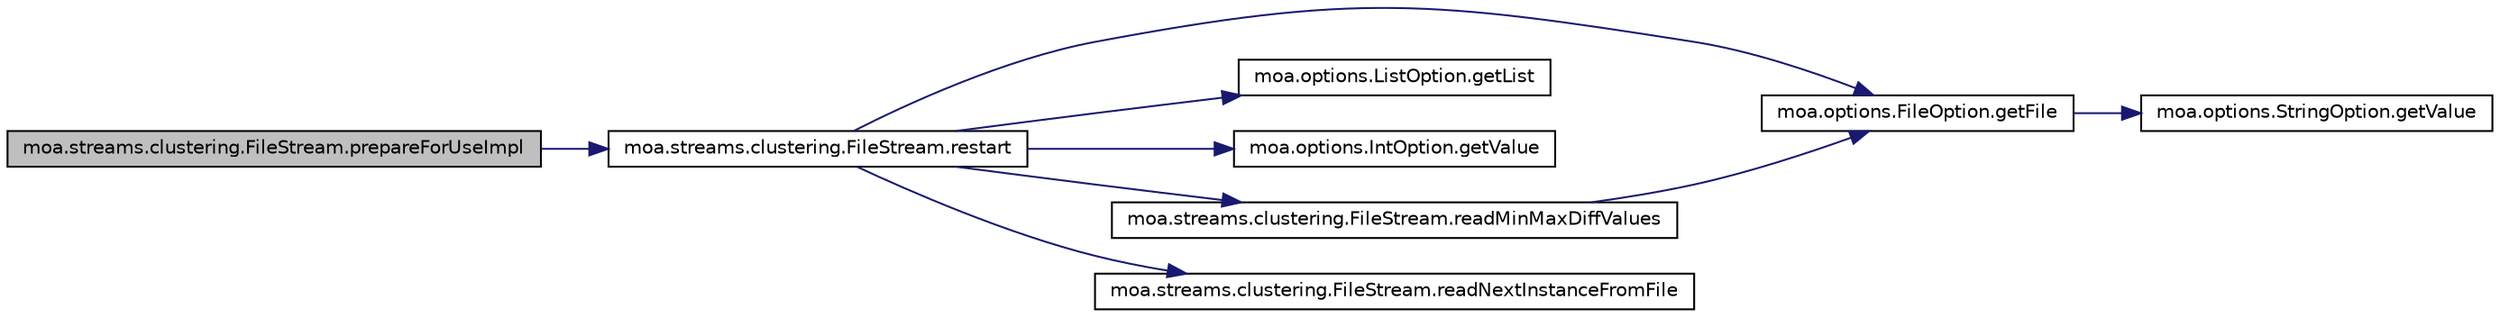 digraph G
{
  edge [fontname="Helvetica",fontsize="10",labelfontname="Helvetica",labelfontsize="10"];
  node [fontname="Helvetica",fontsize="10",shape=record];
  rankdir=LR;
  Node1 [label="moa.streams.clustering.FileStream.prepareForUseImpl",height=0.2,width=0.4,color="black", fillcolor="grey75", style="filled" fontcolor="black"];
  Node1 -> Node2 [color="midnightblue",fontsize="10",style="solid",fontname="Helvetica"];
  Node2 [label="moa.streams.clustering.FileStream.restart",height=0.2,width=0.4,color="black", fillcolor="white", style="filled",URL="$classmoa_1_1streams_1_1clustering_1_1FileStream.html#afa6427616638ec26533d9edc06bf598a",tooltip="Restarts this stream."];
  Node2 -> Node3 [color="midnightblue",fontsize="10",style="solid",fontname="Helvetica"];
  Node3 [label="moa.options.FileOption.getFile",height=0.2,width=0.4,color="black", fillcolor="white", style="filled",URL="$classmoa_1_1options_1_1FileOption.html#a01615786786a168a9e3b8c5d0f50b1e8"];
  Node3 -> Node4 [color="midnightblue",fontsize="10",style="solid",fontname="Helvetica"];
  Node4 [label="moa.options.StringOption.getValue",height=0.2,width=0.4,color="black", fillcolor="white", style="filled",URL="$classmoa_1_1options_1_1StringOption.html#acdafb10f476c4aacf74bf51adb2b4732"];
  Node2 -> Node5 [color="midnightblue",fontsize="10",style="solid",fontname="Helvetica"];
  Node5 [label="moa.options.ListOption.getList",height=0.2,width=0.4,color="black", fillcolor="white", style="filled",URL="$classmoa_1_1options_1_1ListOption.html#a40ccede6efe9d931a87bf17c443d32ec"];
  Node2 -> Node6 [color="midnightblue",fontsize="10",style="solid",fontname="Helvetica"];
  Node6 [label="moa.options.IntOption.getValue",height=0.2,width=0.4,color="black", fillcolor="white", style="filled",URL="$classmoa_1_1options_1_1IntOption.html#affae8787274b44ab7616d46b8d6c831a"];
  Node2 -> Node7 [color="midnightblue",fontsize="10",style="solid",fontname="Helvetica"];
  Node7 [label="moa.streams.clustering.FileStream.readMinMaxDiffValues",height=0.2,width=0.4,color="black", fillcolor="white", style="filled",URL="$classmoa_1_1streams_1_1clustering_1_1FileStream.html#a302d43207ddf466ae11e807d5d33496c"];
  Node7 -> Node3 [color="midnightblue",fontsize="10",style="solid",fontname="Helvetica"];
  Node2 -> Node8 [color="midnightblue",fontsize="10",style="solid",fontname="Helvetica"];
  Node8 [label="moa.streams.clustering.FileStream.readNextInstanceFromFile",height=0.2,width=0.4,color="black", fillcolor="white", style="filled",URL="$classmoa_1_1streams_1_1clustering_1_1FileStream.html#a12763f95d232d4d95cbec108ed873e48"];
}
